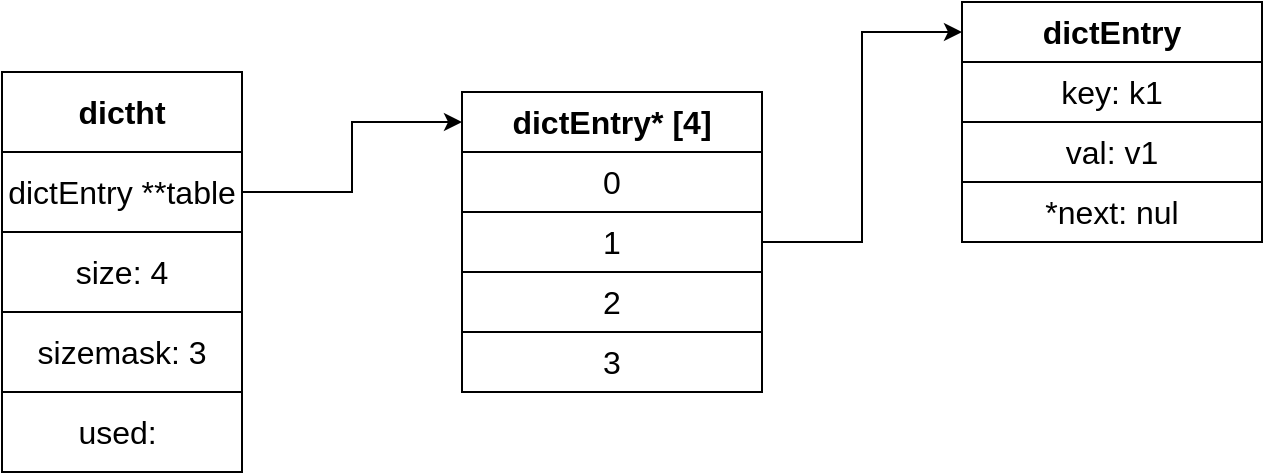 <mxfile version="24.7.7">
  <diagram name="第 1 页" id="fFlaJX8ODdMYMMHQ2z1i">
    <mxGraphModel dx="809" dy="430" grid="1" gridSize="10" guides="1" tooltips="1" connect="1" arrows="1" fold="1" page="1" pageScale="1" pageWidth="827" pageHeight="1169" math="0" shadow="0">
      <root>
        <mxCell id="0" />
        <mxCell id="1" parent="0" />
        <mxCell id="mK7CetRMmwwFLpDrGTnG-1" value="dictht" style="rounded=0;whiteSpace=wrap;html=1;fontSize=16;fontStyle=1" vertex="1" parent="1">
          <mxGeometry x="130" y="120" width="120" height="40" as="geometry" />
        </mxCell>
        <mxCell id="mK7CetRMmwwFLpDrGTnG-15" style="edgeStyle=orthogonalEdgeStyle;rounded=0;orthogonalLoop=1;jettySize=auto;html=1;entryX=0;entryY=0.5;entryDx=0;entryDy=0;" edge="1" parent="1" source="mK7CetRMmwwFLpDrGTnG-2" target="mK7CetRMmwwFLpDrGTnG-6">
          <mxGeometry relative="1" as="geometry" />
        </mxCell>
        <mxCell id="mK7CetRMmwwFLpDrGTnG-2" value="dictEntry **table" style="rounded=0;whiteSpace=wrap;html=1;fontSize=16;fontStyle=0" vertex="1" parent="1">
          <mxGeometry x="130" y="160" width="120" height="40" as="geometry" />
        </mxCell>
        <mxCell id="mK7CetRMmwwFLpDrGTnG-3" value="size: 4" style="rounded=0;whiteSpace=wrap;html=1;fontSize=16;fontStyle=0" vertex="1" parent="1">
          <mxGeometry x="130" y="200" width="120" height="40" as="geometry" />
        </mxCell>
        <mxCell id="mK7CetRMmwwFLpDrGTnG-4" value="sizemask: 3" style="rounded=0;whiteSpace=wrap;html=1;fontSize=16;fontStyle=0" vertex="1" parent="1">
          <mxGeometry x="130" y="240" width="120" height="40" as="geometry" />
        </mxCell>
        <mxCell id="mK7CetRMmwwFLpDrGTnG-5" value="used:&amp;nbsp;" style="rounded=0;whiteSpace=wrap;html=1;fontSize=16;fontStyle=0" vertex="1" parent="1">
          <mxGeometry x="130" y="280" width="120" height="40" as="geometry" />
        </mxCell>
        <mxCell id="mK7CetRMmwwFLpDrGTnG-6" value="dictEntry* [4]" style="rounded=0;whiteSpace=wrap;html=1;fontSize=16;fontStyle=1" vertex="1" parent="1">
          <mxGeometry x="360" y="130" width="150" height="30" as="geometry" />
        </mxCell>
        <mxCell id="mK7CetRMmwwFLpDrGTnG-11" value="0" style="rounded=0;whiteSpace=wrap;html=1;fontSize=16;fontStyle=0" vertex="1" parent="1">
          <mxGeometry x="360" y="160" width="150" height="30" as="geometry" />
        </mxCell>
        <mxCell id="mK7CetRMmwwFLpDrGTnG-21" style="edgeStyle=orthogonalEdgeStyle;rounded=0;orthogonalLoop=1;jettySize=auto;html=1;exitX=1;exitY=0.5;exitDx=0;exitDy=0;entryX=0;entryY=0.5;entryDx=0;entryDy=0;" edge="1" parent="1" source="mK7CetRMmwwFLpDrGTnG-12" target="mK7CetRMmwwFLpDrGTnG-16">
          <mxGeometry relative="1" as="geometry" />
        </mxCell>
        <mxCell id="mK7CetRMmwwFLpDrGTnG-12" value="1" style="rounded=0;whiteSpace=wrap;html=1;fontSize=16;fontStyle=0" vertex="1" parent="1">
          <mxGeometry x="360" y="190" width="150" height="30" as="geometry" />
        </mxCell>
        <mxCell id="mK7CetRMmwwFLpDrGTnG-13" value="2" style="rounded=0;whiteSpace=wrap;html=1;fontSize=16;fontStyle=0" vertex="1" parent="1">
          <mxGeometry x="360" y="220" width="150" height="30" as="geometry" />
        </mxCell>
        <mxCell id="mK7CetRMmwwFLpDrGTnG-14" value="3" style="rounded=0;whiteSpace=wrap;html=1;fontSize=16;fontStyle=0" vertex="1" parent="1">
          <mxGeometry x="360" y="250" width="150" height="30" as="geometry" />
        </mxCell>
        <mxCell id="mK7CetRMmwwFLpDrGTnG-16" value="dictEntry" style="rounded=0;whiteSpace=wrap;html=1;fontSize=16;fontStyle=1" vertex="1" parent="1">
          <mxGeometry x="610" y="85" width="150" height="30" as="geometry" />
        </mxCell>
        <mxCell id="mK7CetRMmwwFLpDrGTnG-17" value="key: k1" style="rounded=0;whiteSpace=wrap;html=1;fontSize=16;fontStyle=0" vertex="1" parent="1">
          <mxGeometry x="610" y="115" width="150" height="30" as="geometry" />
        </mxCell>
        <mxCell id="mK7CetRMmwwFLpDrGTnG-18" value="val: v1" style="rounded=0;whiteSpace=wrap;html=1;fontSize=16;fontStyle=0" vertex="1" parent="1">
          <mxGeometry x="610" y="145" width="150" height="30" as="geometry" />
        </mxCell>
        <mxCell id="mK7CetRMmwwFLpDrGTnG-19" value="*next: nul" style="rounded=0;whiteSpace=wrap;html=1;fontSize=16;fontStyle=0" vertex="1" parent="1">
          <mxGeometry x="610" y="175" width="150" height="30" as="geometry" />
        </mxCell>
      </root>
    </mxGraphModel>
  </diagram>
</mxfile>
